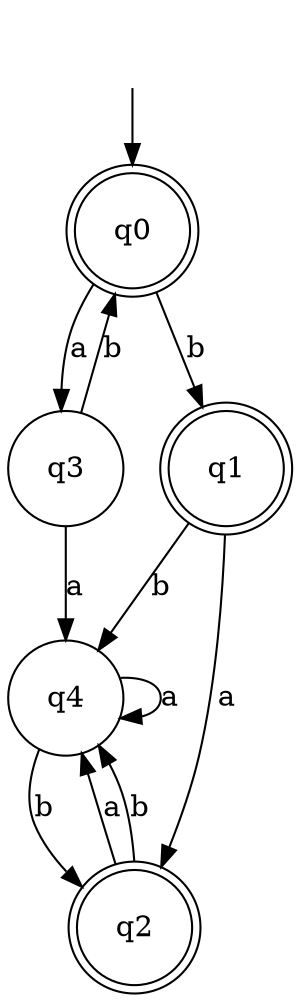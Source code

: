 digraph Automaton {

q4 [shape = circle, label=<<TABLE BORDER="0" CELLBORDER="0" CELLSPACING="0"><TR><TD>q4</TD></TR></TABLE>>];

q0 [shape = doublecircle, label=<<TABLE BORDER="0" CELLBORDER="0" CELLSPACING="0"><TR><TD>q0</TD></TR></TABLE>>];

_nil [style = invis, label=<<TABLE BORDER="0" CELLBORDER="" CELLSPACING="0"><TR><TD>_nil</TD></TR></TABLE>>];

q3 [shape = circle, label=<<TABLE BORDER="0" CELLBORDER="0" CELLSPACING="0"><TR><TD>q3</TD></TR></TABLE>>];

q1 [shape = doublecircle, label=<<TABLE BORDER="0" CELLBORDER="0" CELLSPACING="0"><TR><TD>q1</TD></TR></TABLE>>];

q2 [shape = doublecircle, label=<<TABLE BORDER="0" CELLBORDER="0" CELLSPACING="0"><TR><TD>q2</TD></TR></TABLE>>];

q4->q2 [label="b"];

q3->q4 [label="a"];

q4->q4 [label="a"];

q3->q0 [label="b"];

_nil -> q0 [];

q1->q2 [label="a"];

q2->q4 [label="a"];

q2->q4 [label="b"];

q0->q1 [label="b"];

q0->q3 [label="a"];

q1->q4 [label="b"];

}
